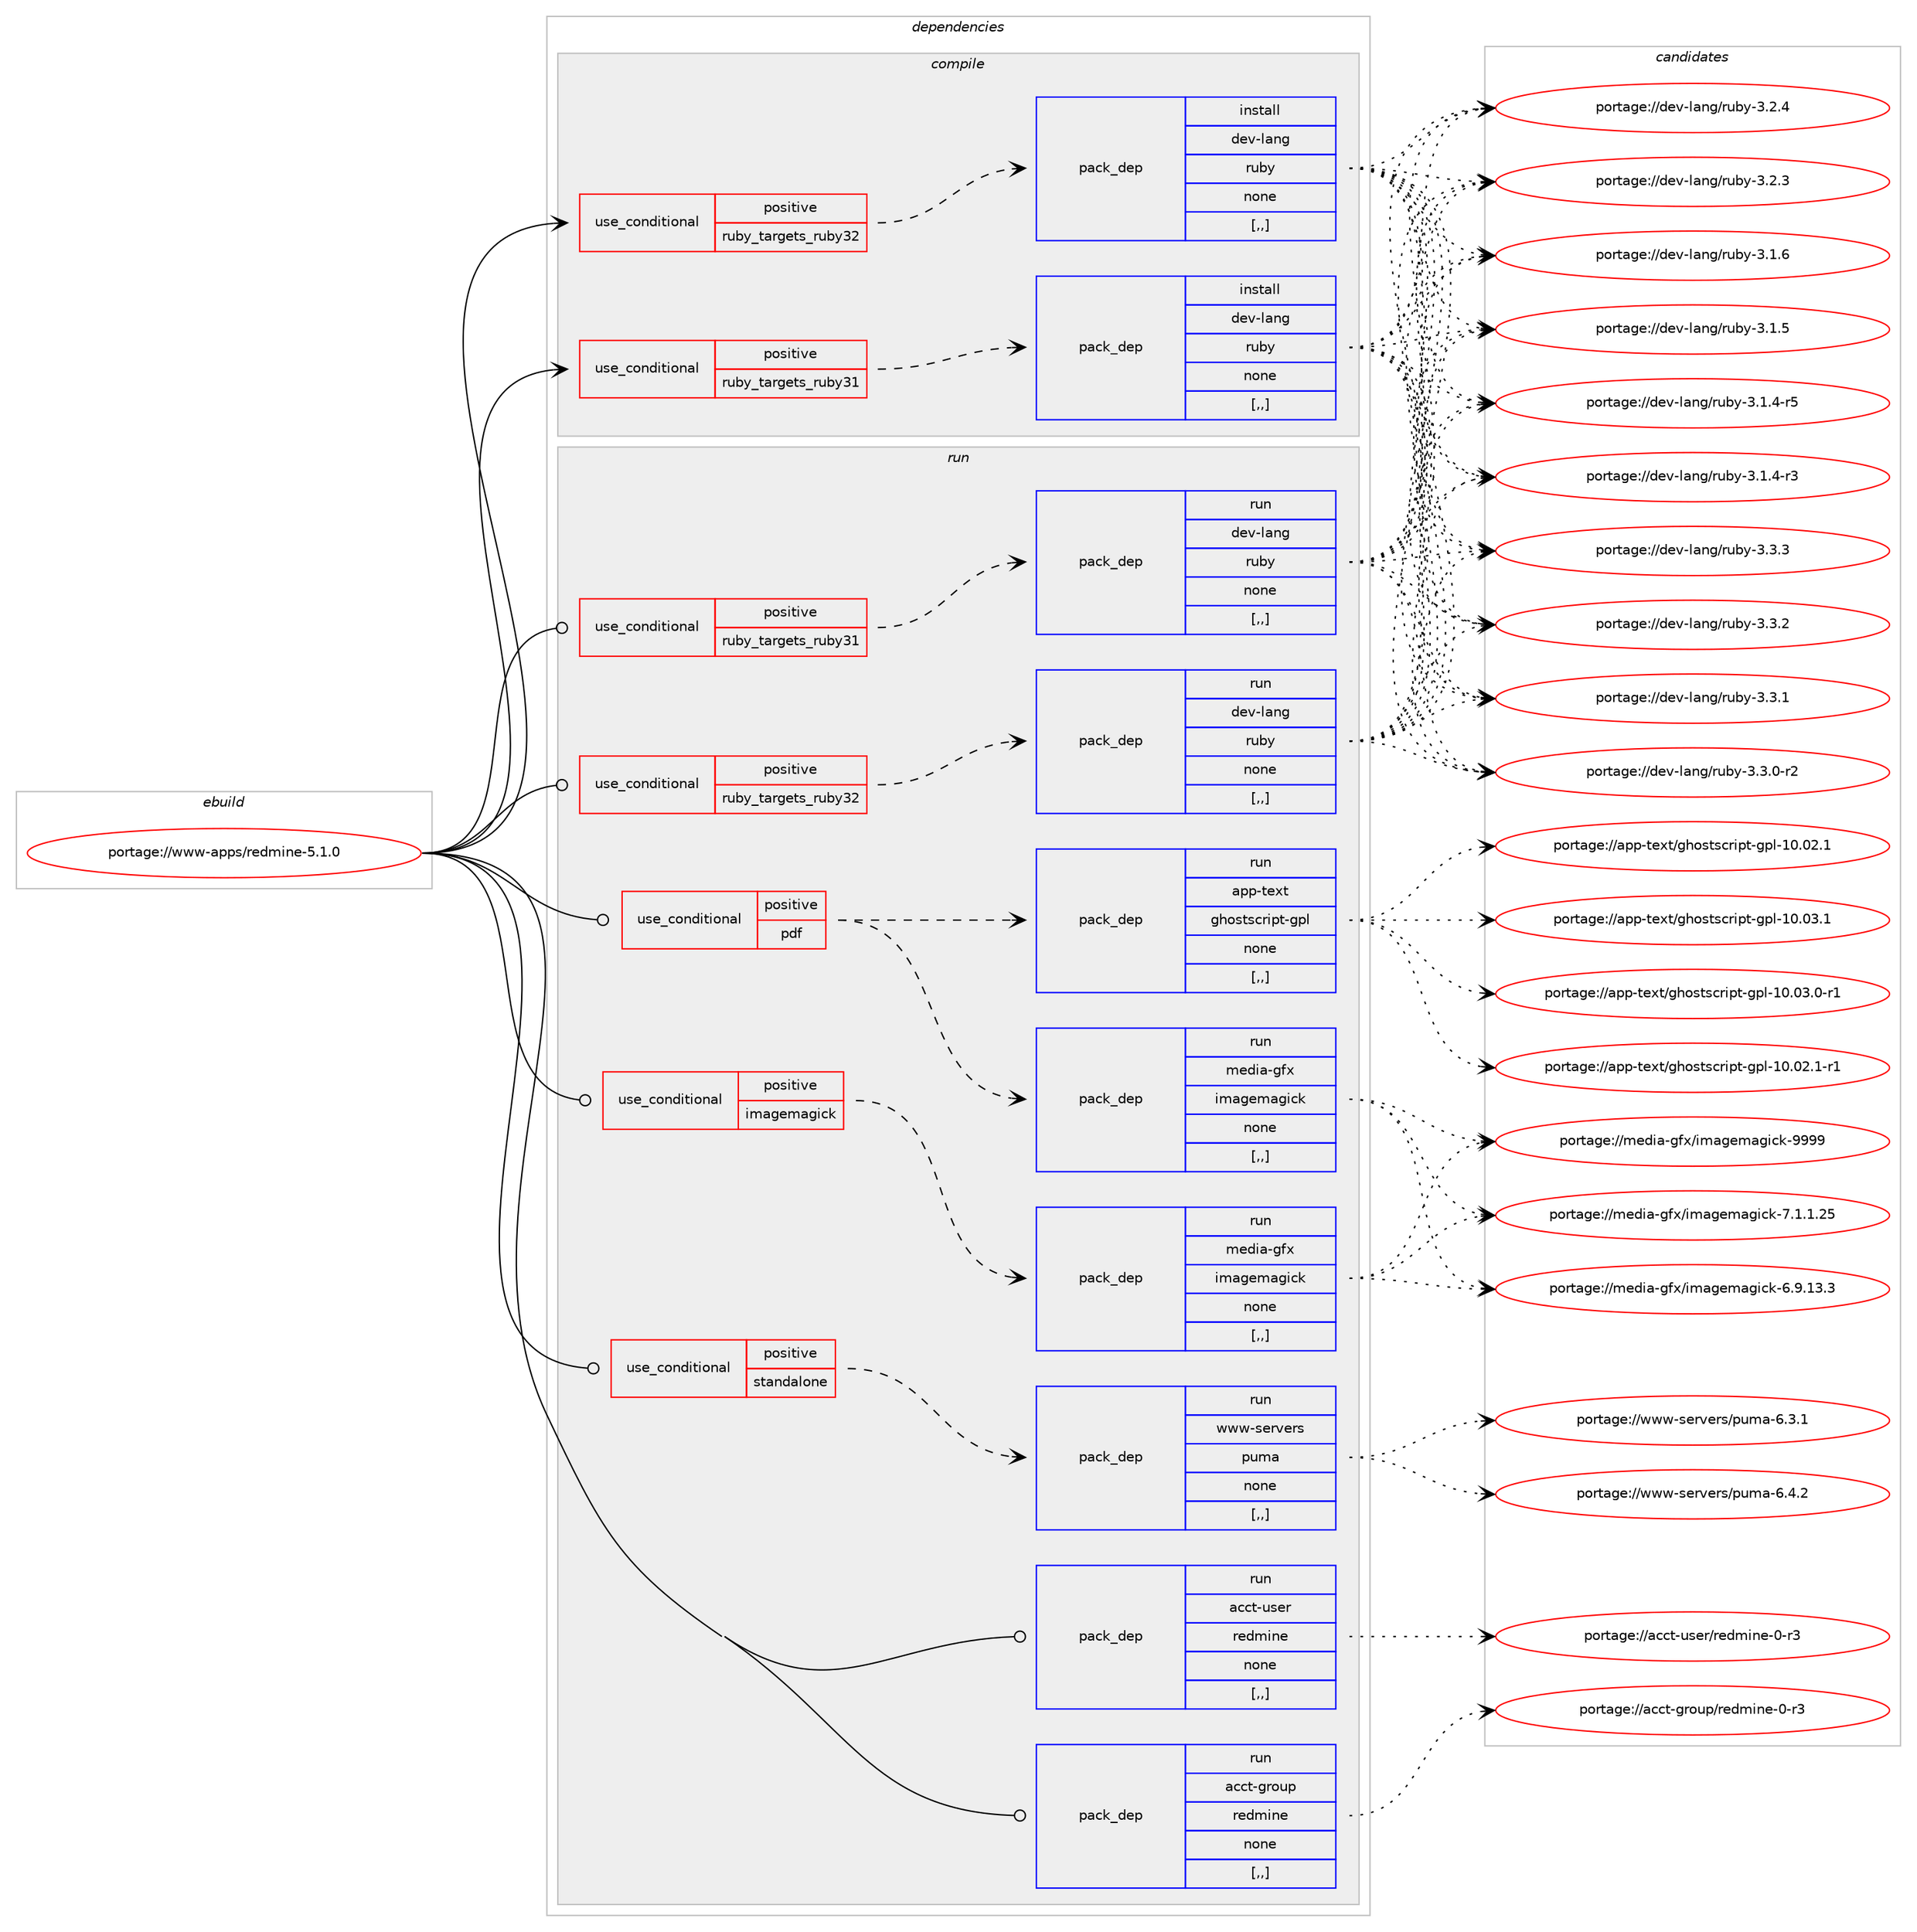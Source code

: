 digraph prolog {

# *************
# Graph options
# *************

newrank=true;
concentrate=true;
compound=true;
graph [rankdir=LR,fontname=Helvetica,fontsize=10,ranksep=1.5];#, ranksep=2.5, nodesep=0.2];
edge  [arrowhead=vee];
node  [fontname=Helvetica,fontsize=10];

# **********
# The ebuild
# **********

subgraph cluster_leftcol {
color=gray;
rank=same;
label=<<i>ebuild</i>>;
id [label="portage://www-apps/redmine-5.1.0", color=red, width=4, href="../www-apps/redmine-5.1.0.svg"];
}

# ****************
# The dependencies
# ****************

subgraph cluster_midcol {
color=gray;
label=<<i>dependencies</i>>;
subgraph cluster_compile {
fillcolor="#eeeeee";
style=filled;
label=<<i>compile</i>>;
subgraph cond798 {
dependency4783 [label=<<TABLE BORDER="0" CELLBORDER="1" CELLSPACING="0" CELLPADDING="4"><TR><TD ROWSPAN="3" CELLPADDING="10">use_conditional</TD></TR><TR><TD>positive</TD></TR><TR><TD>ruby_targets_ruby31</TD></TR></TABLE>>, shape=none, color=red];
subgraph pack3917 {
dependency4784 [label=<<TABLE BORDER="0" CELLBORDER="1" CELLSPACING="0" CELLPADDING="4" WIDTH="220"><TR><TD ROWSPAN="6" CELLPADDING="30">pack_dep</TD></TR><TR><TD WIDTH="110">install</TD></TR><TR><TD>dev-lang</TD></TR><TR><TD>ruby</TD></TR><TR><TD>none</TD></TR><TR><TD>[,,]</TD></TR></TABLE>>, shape=none, color=blue];
}
dependency4783:e -> dependency4784:w [weight=20,style="dashed",arrowhead="vee"];
}
id:e -> dependency4783:w [weight=20,style="solid",arrowhead="vee"];
subgraph cond799 {
dependency4785 [label=<<TABLE BORDER="0" CELLBORDER="1" CELLSPACING="0" CELLPADDING="4"><TR><TD ROWSPAN="3" CELLPADDING="10">use_conditional</TD></TR><TR><TD>positive</TD></TR><TR><TD>ruby_targets_ruby32</TD></TR></TABLE>>, shape=none, color=red];
subgraph pack3918 {
dependency4786 [label=<<TABLE BORDER="0" CELLBORDER="1" CELLSPACING="0" CELLPADDING="4" WIDTH="220"><TR><TD ROWSPAN="6" CELLPADDING="30">pack_dep</TD></TR><TR><TD WIDTH="110">install</TD></TR><TR><TD>dev-lang</TD></TR><TR><TD>ruby</TD></TR><TR><TD>none</TD></TR><TR><TD>[,,]</TD></TR></TABLE>>, shape=none, color=blue];
}
dependency4785:e -> dependency4786:w [weight=20,style="dashed",arrowhead="vee"];
}
id:e -> dependency4785:w [weight=20,style="solid",arrowhead="vee"];
}
subgraph cluster_compileandrun {
fillcolor="#eeeeee";
style=filled;
label=<<i>compile and run</i>>;
}
subgraph cluster_run {
fillcolor="#eeeeee";
style=filled;
label=<<i>run</i>>;
subgraph cond800 {
dependency4787 [label=<<TABLE BORDER="0" CELLBORDER="1" CELLSPACING="0" CELLPADDING="4"><TR><TD ROWSPAN="3" CELLPADDING="10">use_conditional</TD></TR><TR><TD>positive</TD></TR><TR><TD>imagemagick</TD></TR></TABLE>>, shape=none, color=red];
subgraph pack3919 {
dependency4788 [label=<<TABLE BORDER="0" CELLBORDER="1" CELLSPACING="0" CELLPADDING="4" WIDTH="220"><TR><TD ROWSPAN="6" CELLPADDING="30">pack_dep</TD></TR><TR><TD WIDTH="110">run</TD></TR><TR><TD>media-gfx</TD></TR><TR><TD>imagemagick</TD></TR><TR><TD>none</TD></TR><TR><TD>[,,]</TD></TR></TABLE>>, shape=none, color=blue];
}
dependency4787:e -> dependency4788:w [weight=20,style="dashed",arrowhead="vee"];
}
id:e -> dependency4787:w [weight=20,style="solid",arrowhead="odot"];
subgraph cond801 {
dependency4789 [label=<<TABLE BORDER="0" CELLBORDER="1" CELLSPACING="0" CELLPADDING="4"><TR><TD ROWSPAN="3" CELLPADDING="10">use_conditional</TD></TR><TR><TD>positive</TD></TR><TR><TD>pdf</TD></TR></TABLE>>, shape=none, color=red];
subgraph pack3920 {
dependency4790 [label=<<TABLE BORDER="0" CELLBORDER="1" CELLSPACING="0" CELLPADDING="4" WIDTH="220"><TR><TD ROWSPAN="6" CELLPADDING="30">pack_dep</TD></TR><TR><TD WIDTH="110">run</TD></TR><TR><TD>app-text</TD></TR><TR><TD>ghostscript-gpl</TD></TR><TR><TD>none</TD></TR><TR><TD>[,,]</TD></TR></TABLE>>, shape=none, color=blue];
}
dependency4789:e -> dependency4790:w [weight=20,style="dashed",arrowhead="vee"];
subgraph pack3921 {
dependency4791 [label=<<TABLE BORDER="0" CELLBORDER="1" CELLSPACING="0" CELLPADDING="4" WIDTH="220"><TR><TD ROWSPAN="6" CELLPADDING="30">pack_dep</TD></TR><TR><TD WIDTH="110">run</TD></TR><TR><TD>media-gfx</TD></TR><TR><TD>imagemagick</TD></TR><TR><TD>none</TD></TR><TR><TD>[,,]</TD></TR></TABLE>>, shape=none, color=blue];
}
dependency4789:e -> dependency4791:w [weight=20,style="dashed",arrowhead="vee"];
}
id:e -> dependency4789:w [weight=20,style="solid",arrowhead="odot"];
subgraph cond802 {
dependency4792 [label=<<TABLE BORDER="0" CELLBORDER="1" CELLSPACING="0" CELLPADDING="4"><TR><TD ROWSPAN="3" CELLPADDING="10">use_conditional</TD></TR><TR><TD>positive</TD></TR><TR><TD>ruby_targets_ruby31</TD></TR></TABLE>>, shape=none, color=red];
subgraph pack3922 {
dependency4793 [label=<<TABLE BORDER="0" CELLBORDER="1" CELLSPACING="0" CELLPADDING="4" WIDTH="220"><TR><TD ROWSPAN="6" CELLPADDING="30">pack_dep</TD></TR><TR><TD WIDTH="110">run</TD></TR><TR><TD>dev-lang</TD></TR><TR><TD>ruby</TD></TR><TR><TD>none</TD></TR><TR><TD>[,,]</TD></TR></TABLE>>, shape=none, color=blue];
}
dependency4792:e -> dependency4793:w [weight=20,style="dashed",arrowhead="vee"];
}
id:e -> dependency4792:w [weight=20,style="solid",arrowhead="odot"];
subgraph cond803 {
dependency4794 [label=<<TABLE BORDER="0" CELLBORDER="1" CELLSPACING="0" CELLPADDING="4"><TR><TD ROWSPAN="3" CELLPADDING="10">use_conditional</TD></TR><TR><TD>positive</TD></TR><TR><TD>ruby_targets_ruby32</TD></TR></TABLE>>, shape=none, color=red];
subgraph pack3923 {
dependency4795 [label=<<TABLE BORDER="0" CELLBORDER="1" CELLSPACING="0" CELLPADDING="4" WIDTH="220"><TR><TD ROWSPAN="6" CELLPADDING="30">pack_dep</TD></TR><TR><TD WIDTH="110">run</TD></TR><TR><TD>dev-lang</TD></TR><TR><TD>ruby</TD></TR><TR><TD>none</TD></TR><TR><TD>[,,]</TD></TR></TABLE>>, shape=none, color=blue];
}
dependency4794:e -> dependency4795:w [weight=20,style="dashed",arrowhead="vee"];
}
id:e -> dependency4794:w [weight=20,style="solid",arrowhead="odot"];
subgraph cond804 {
dependency4796 [label=<<TABLE BORDER="0" CELLBORDER="1" CELLSPACING="0" CELLPADDING="4"><TR><TD ROWSPAN="3" CELLPADDING="10">use_conditional</TD></TR><TR><TD>positive</TD></TR><TR><TD>standalone</TD></TR></TABLE>>, shape=none, color=red];
subgraph pack3924 {
dependency4797 [label=<<TABLE BORDER="0" CELLBORDER="1" CELLSPACING="0" CELLPADDING="4" WIDTH="220"><TR><TD ROWSPAN="6" CELLPADDING="30">pack_dep</TD></TR><TR><TD WIDTH="110">run</TD></TR><TR><TD>www-servers</TD></TR><TR><TD>puma</TD></TR><TR><TD>none</TD></TR><TR><TD>[,,]</TD></TR></TABLE>>, shape=none, color=blue];
}
dependency4796:e -> dependency4797:w [weight=20,style="dashed",arrowhead="vee"];
}
id:e -> dependency4796:w [weight=20,style="solid",arrowhead="odot"];
subgraph pack3925 {
dependency4798 [label=<<TABLE BORDER="0" CELLBORDER="1" CELLSPACING="0" CELLPADDING="4" WIDTH="220"><TR><TD ROWSPAN="6" CELLPADDING="30">pack_dep</TD></TR><TR><TD WIDTH="110">run</TD></TR><TR><TD>acct-group</TD></TR><TR><TD>redmine</TD></TR><TR><TD>none</TD></TR><TR><TD>[,,]</TD></TR></TABLE>>, shape=none, color=blue];
}
id:e -> dependency4798:w [weight=20,style="solid",arrowhead="odot"];
subgraph pack3926 {
dependency4799 [label=<<TABLE BORDER="0" CELLBORDER="1" CELLSPACING="0" CELLPADDING="4" WIDTH="220"><TR><TD ROWSPAN="6" CELLPADDING="30">pack_dep</TD></TR><TR><TD WIDTH="110">run</TD></TR><TR><TD>acct-user</TD></TR><TR><TD>redmine</TD></TR><TR><TD>none</TD></TR><TR><TD>[,,]</TD></TR></TABLE>>, shape=none, color=blue];
}
id:e -> dependency4799:w [weight=20,style="solid",arrowhead="odot"];
}
}

# **************
# The candidates
# **************

subgraph cluster_choices {
rank=same;
color=gray;
label=<<i>candidates</i>>;

subgraph choice3917 {
color=black;
nodesep=1;
choice10010111845108971101034711411798121455146514651 [label="portage://dev-lang/ruby-3.3.3", color=red, width=4,href="../dev-lang/ruby-3.3.3.svg"];
choice10010111845108971101034711411798121455146514650 [label="portage://dev-lang/ruby-3.3.2", color=red, width=4,href="../dev-lang/ruby-3.3.2.svg"];
choice10010111845108971101034711411798121455146514649 [label="portage://dev-lang/ruby-3.3.1", color=red, width=4,href="../dev-lang/ruby-3.3.1.svg"];
choice100101118451089711010347114117981214551465146484511450 [label="portage://dev-lang/ruby-3.3.0-r2", color=red, width=4,href="../dev-lang/ruby-3.3.0-r2.svg"];
choice10010111845108971101034711411798121455146504652 [label="portage://dev-lang/ruby-3.2.4", color=red, width=4,href="../dev-lang/ruby-3.2.4.svg"];
choice10010111845108971101034711411798121455146504651 [label="portage://dev-lang/ruby-3.2.3", color=red, width=4,href="../dev-lang/ruby-3.2.3.svg"];
choice10010111845108971101034711411798121455146494654 [label="portage://dev-lang/ruby-3.1.6", color=red, width=4,href="../dev-lang/ruby-3.1.6.svg"];
choice10010111845108971101034711411798121455146494653 [label="portage://dev-lang/ruby-3.1.5", color=red, width=4,href="../dev-lang/ruby-3.1.5.svg"];
choice100101118451089711010347114117981214551464946524511453 [label="portage://dev-lang/ruby-3.1.4-r5", color=red, width=4,href="../dev-lang/ruby-3.1.4-r5.svg"];
choice100101118451089711010347114117981214551464946524511451 [label="portage://dev-lang/ruby-3.1.4-r3", color=red, width=4,href="../dev-lang/ruby-3.1.4-r3.svg"];
dependency4784:e -> choice10010111845108971101034711411798121455146514651:w [style=dotted,weight="100"];
dependency4784:e -> choice10010111845108971101034711411798121455146514650:w [style=dotted,weight="100"];
dependency4784:e -> choice10010111845108971101034711411798121455146514649:w [style=dotted,weight="100"];
dependency4784:e -> choice100101118451089711010347114117981214551465146484511450:w [style=dotted,weight="100"];
dependency4784:e -> choice10010111845108971101034711411798121455146504652:w [style=dotted,weight="100"];
dependency4784:e -> choice10010111845108971101034711411798121455146504651:w [style=dotted,weight="100"];
dependency4784:e -> choice10010111845108971101034711411798121455146494654:w [style=dotted,weight="100"];
dependency4784:e -> choice10010111845108971101034711411798121455146494653:w [style=dotted,weight="100"];
dependency4784:e -> choice100101118451089711010347114117981214551464946524511453:w [style=dotted,weight="100"];
dependency4784:e -> choice100101118451089711010347114117981214551464946524511451:w [style=dotted,weight="100"];
}
subgraph choice3918 {
color=black;
nodesep=1;
choice10010111845108971101034711411798121455146514651 [label="portage://dev-lang/ruby-3.3.3", color=red, width=4,href="../dev-lang/ruby-3.3.3.svg"];
choice10010111845108971101034711411798121455146514650 [label="portage://dev-lang/ruby-3.3.2", color=red, width=4,href="../dev-lang/ruby-3.3.2.svg"];
choice10010111845108971101034711411798121455146514649 [label="portage://dev-lang/ruby-3.3.1", color=red, width=4,href="../dev-lang/ruby-3.3.1.svg"];
choice100101118451089711010347114117981214551465146484511450 [label="portage://dev-lang/ruby-3.3.0-r2", color=red, width=4,href="../dev-lang/ruby-3.3.0-r2.svg"];
choice10010111845108971101034711411798121455146504652 [label="portage://dev-lang/ruby-3.2.4", color=red, width=4,href="../dev-lang/ruby-3.2.4.svg"];
choice10010111845108971101034711411798121455146504651 [label="portage://dev-lang/ruby-3.2.3", color=red, width=4,href="../dev-lang/ruby-3.2.3.svg"];
choice10010111845108971101034711411798121455146494654 [label="portage://dev-lang/ruby-3.1.6", color=red, width=4,href="../dev-lang/ruby-3.1.6.svg"];
choice10010111845108971101034711411798121455146494653 [label="portage://dev-lang/ruby-3.1.5", color=red, width=4,href="../dev-lang/ruby-3.1.5.svg"];
choice100101118451089711010347114117981214551464946524511453 [label="portage://dev-lang/ruby-3.1.4-r5", color=red, width=4,href="../dev-lang/ruby-3.1.4-r5.svg"];
choice100101118451089711010347114117981214551464946524511451 [label="portage://dev-lang/ruby-3.1.4-r3", color=red, width=4,href="../dev-lang/ruby-3.1.4-r3.svg"];
dependency4786:e -> choice10010111845108971101034711411798121455146514651:w [style=dotted,weight="100"];
dependency4786:e -> choice10010111845108971101034711411798121455146514650:w [style=dotted,weight="100"];
dependency4786:e -> choice10010111845108971101034711411798121455146514649:w [style=dotted,weight="100"];
dependency4786:e -> choice100101118451089711010347114117981214551465146484511450:w [style=dotted,weight="100"];
dependency4786:e -> choice10010111845108971101034711411798121455146504652:w [style=dotted,weight="100"];
dependency4786:e -> choice10010111845108971101034711411798121455146504651:w [style=dotted,weight="100"];
dependency4786:e -> choice10010111845108971101034711411798121455146494654:w [style=dotted,weight="100"];
dependency4786:e -> choice10010111845108971101034711411798121455146494653:w [style=dotted,weight="100"];
dependency4786:e -> choice100101118451089711010347114117981214551464946524511453:w [style=dotted,weight="100"];
dependency4786:e -> choice100101118451089711010347114117981214551464946524511451:w [style=dotted,weight="100"];
}
subgraph choice3919 {
color=black;
nodesep=1;
choice1091011001059745103102120471051099710310110997103105991074557575757 [label="portage://media-gfx/imagemagick-9999", color=red, width=4,href="../media-gfx/imagemagick-9999.svg"];
choice109101100105974510310212047105109971031011099710310599107455546494649465053 [label="portage://media-gfx/imagemagick-7.1.1.25", color=red, width=4,href="../media-gfx/imagemagick-7.1.1.25.svg"];
choice109101100105974510310212047105109971031011099710310599107455446574649514651 [label="portage://media-gfx/imagemagick-6.9.13.3", color=red, width=4,href="../media-gfx/imagemagick-6.9.13.3.svg"];
dependency4788:e -> choice1091011001059745103102120471051099710310110997103105991074557575757:w [style=dotted,weight="100"];
dependency4788:e -> choice109101100105974510310212047105109971031011099710310599107455546494649465053:w [style=dotted,weight="100"];
dependency4788:e -> choice109101100105974510310212047105109971031011099710310599107455446574649514651:w [style=dotted,weight="100"];
}
subgraph choice3920 {
color=black;
nodesep=1;
choice97112112451161011201164710310411111511611599114105112116451031121084549484648514649 [label="portage://app-text/ghostscript-gpl-10.03.1", color=red, width=4,href="../app-text/ghostscript-gpl-10.03.1.svg"];
choice971121124511610112011647103104111115116115991141051121164510311210845494846485146484511449 [label="portage://app-text/ghostscript-gpl-10.03.0-r1", color=red, width=4,href="../app-text/ghostscript-gpl-10.03.0-r1.svg"];
choice971121124511610112011647103104111115116115991141051121164510311210845494846485046494511449 [label="portage://app-text/ghostscript-gpl-10.02.1-r1", color=red, width=4,href="../app-text/ghostscript-gpl-10.02.1-r1.svg"];
choice97112112451161011201164710310411111511611599114105112116451031121084549484648504649 [label="portage://app-text/ghostscript-gpl-10.02.1", color=red, width=4,href="../app-text/ghostscript-gpl-10.02.1.svg"];
dependency4790:e -> choice97112112451161011201164710310411111511611599114105112116451031121084549484648514649:w [style=dotted,weight="100"];
dependency4790:e -> choice971121124511610112011647103104111115116115991141051121164510311210845494846485146484511449:w [style=dotted,weight="100"];
dependency4790:e -> choice971121124511610112011647103104111115116115991141051121164510311210845494846485046494511449:w [style=dotted,weight="100"];
dependency4790:e -> choice97112112451161011201164710310411111511611599114105112116451031121084549484648504649:w [style=dotted,weight="100"];
}
subgraph choice3921 {
color=black;
nodesep=1;
choice1091011001059745103102120471051099710310110997103105991074557575757 [label="portage://media-gfx/imagemagick-9999", color=red, width=4,href="../media-gfx/imagemagick-9999.svg"];
choice109101100105974510310212047105109971031011099710310599107455546494649465053 [label="portage://media-gfx/imagemagick-7.1.1.25", color=red, width=4,href="../media-gfx/imagemagick-7.1.1.25.svg"];
choice109101100105974510310212047105109971031011099710310599107455446574649514651 [label="portage://media-gfx/imagemagick-6.9.13.3", color=red, width=4,href="../media-gfx/imagemagick-6.9.13.3.svg"];
dependency4791:e -> choice1091011001059745103102120471051099710310110997103105991074557575757:w [style=dotted,weight="100"];
dependency4791:e -> choice109101100105974510310212047105109971031011099710310599107455546494649465053:w [style=dotted,weight="100"];
dependency4791:e -> choice109101100105974510310212047105109971031011099710310599107455446574649514651:w [style=dotted,weight="100"];
}
subgraph choice3922 {
color=black;
nodesep=1;
choice10010111845108971101034711411798121455146514651 [label="portage://dev-lang/ruby-3.3.3", color=red, width=4,href="../dev-lang/ruby-3.3.3.svg"];
choice10010111845108971101034711411798121455146514650 [label="portage://dev-lang/ruby-3.3.2", color=red, width=4,href="../dev-lang/ruby-3.3.2.svg"];
choice10010111845108971101034711411798121455146514649 [label="portage://dev-lang/ruby-3.3.1", color=red, width=4,href="../dev-lang/ruby-3.3.1.svg"];
choice100101118451089711010347114117981214551465146484511450 [label="portage://dev-lang/ruby-3.3.0-r2", color=red, width=4,href="../dev-lang/ruby-3.3.0-r2.svg"];
choice10010111845108971101034711411798121455146504652 [label="portage://dev-lang/ruby-3.2.4", color=red, width=4,href="../dev-lang/ruby-3.2.4.svg"];
choice10010111845108971101034711411798121455146504651 [label="portage://dev-lang/ruby-3.2.3", color=red, width=4,href="../dev-lang/ruby-3.2.3.svg"];
choice10010111845108971101034711411798121455146494654 [label="portage://dev-lang/ruby-3.1.6", color=red, width=4,href="../dev-lang/ruby-3.1.6.svg"];
choice10010111845108971101034711411798121455146494653 [label="portage://dev-lang/ruby-3.1.5", color=red, width=4,href="../dev-lang/ruby-3.1.5.svg"];
choice100101118451089711010347114117981214551464946524511453 [label="portage://dev-lang/ruby-3.1.4-r5", color=red, width=4,href="../dev-lang/ruby-3.1.4-r5.svg"];
choice100101118451089711010347114117981214551464946524511451 [label="portage://dev-lang/ruby-3.1.4-r3", color=red, width=4,href="../dev-lang/ruby-3.1.4-r3.svg"];
dependency4793:e -> choice10010111845108971101034711411798121455146514651:w [style=dotted,weight="100"];
dependency4793:e -> choice10010111845108971101034711411798121455146514650:w [style=dotted,weight="100"];
dependency4793:e -> choice10010111845108971101034711411798121455146514649:w [style=dotted,weight="100"];
dependency4793:e -> choice100101118451089711010347114117981214551465146484511450:w [style=dotted,weight="100"];
dependency4793:e -> choice10010111845108971101034711411798121455146504652:w [style=dotted,weight="100"];
dependency4793:e -> choice10010111845108971101034711411798121455146504651:w [style=dotted,weight="100"];
dependency4793:e -> choice10010111845108971101034711411798121455146494654:w [style=dotted,weight="100"];
dependency4793:e -> choice10010111845108971101034711411798121455146494653:w [style=dotted,weight="100"];
dependency4793:e -> choice100101118451089711010347114117981214551464946524511453:w [style=dotted,weight="100"];
dependency4793:e -> choice100101118451089711010347114117981214551464946524511451:w [style=dotted,weight="100"];
}
subgraph choice3923 {
color=black;
nodesep=1;
choice10010111845108971101034711411798121455146514651 [label="portage://dev-lang/ruby-3.3.3", color=red, width=4,href="../dev-lang/ruby-3.3.3.svg"];
choice10010111845108971101034711411798121455146514650 [label="portage://dev-lang/ruby-3.3.2", color=red, width=4,href="../dev-lang/ruby-3.3.2.svg"];
choice10010111845108971101034711411798121455146514649 [label="portage://dev-lang/ruby-3.3.1", color=red, width=4,href="../dev-lang/ruby-3.3.1.svg"];
choice100101118451089711010347114117981214551465146484511450 [label="portage://dev-lang/ruby-3.3.0-r2", color=red, width=4,href="../dev-lang/ruby-3.3.0-r2.svg"];
choice10010111845108971101034711411798121455146504652 [label="portage://dev-lang/ruby-3.2.4", color=red, width=4,href="../dev-lang/ruby-3.2.4.svg"];
choice10010111845108971101034711411798121455146504651 [label="portage://dev-lang/ruby-3.2.3", color=red, width=4,href="../dev-lang/ruby-3.2.3.svg"];
choice10010111845108971101034711411798121455146494654 [label="portage://dev-lang/ruby-3.1.6", color=red, width=4,href="../dev-lang/ruby-3.1.6.svg"];
choice10010111845108971101034711411798121455146494653 [label="portage://dev-lang/ruby-3.1.5", color=red, width=4,href="../dev-lang/ruby-3.1.5.svg"];
choice100101118451089711010347114117981214551464946524511453 [label="portage://dev-lang/ruby-3.1.4-r5", color=red, width=4,href="../dev-lang/ruby-3.1.4-r5.svg"];
choice100101118451089711010347114117981214551464946524511451 [label="portage://dev-lang/ruby-3.1.4-r3", color=red, width=4,href="../dev-lang/ruby-3.1.4-r3.svg"];
dependency4795:e -> choice10010111845108971101034711411798121455146514651:w [style=dotted,weight="100"];
dependency4795:e -> choice10010111845108971101034711411798121455146514650:w [style=dotted,weight="100"];
dependency4795:e -> choice10010111845108971101034711411798121455146514649:w [style=dotted,weight="100"];
dependency4795:e -> choice100101118451089711010347114117981214551465146484511450:w [style=dotted,weight="100"];
dependency4795:e -> choice10010111845108971101034711411798121455146504652:w [style=dotted,weight="100"];
dependency4795:e -> choice10010111845108971101034711411798121455146504651:w [style=dotted,weight="100"];
dependency4795:e -> choice10010111845108971101034711411798121455146494654:w [style=dotted,weight="100"];
dependency4795:e -> choice10010111845108971101034711411798121455146494653:w [style=dotted,weight="100"];
dependency4795:e -> choice100101118451089711010347114117981214551464946524511453:w [style=dotted,weight="100"];
dependency4795:e -> choice100101118451089711010347114117981214551464946524511451:w [style=dotted,weight="100"];
}
subgraph choice3924 {
color=black;
nodesep=1;
choice119119119451151011141181011141154711211710997455446524650 [label="portage://www-servers/puma-6.4.2", color=red, width=4,href="../www-servers/puma-6.4.2.svg"];
choice119119119451151011141181011141154711211710997455446514649 [label="portage://www-servers/puma-6.3.1", color=red, width=4,href="../www-servers/puma-6.3.1.svg"];
dependency4797:e -> choice119119119451151011141181011141154711211710997455446524650:w [style=dotted,weight="100"];
dependency4797:e -> choice119119119451151011141181011141154711211710997455446514649:w [style=dotted,weight="100"];
}
subgraph choice3925 {
color=black;
nodesep=1;
choice979999116451031141111171124711410110010910511010145484511451 [label="portage://acct-group/redmine-0-r3", color=red, width=4,href="../acct-group/redmine-0-r3.svg"];
dependency4798:e -> choice979999116451031141111171124711410110010910511010145484511451:w [style=dotted,weight="100"];
}
subgraph choice3926 {
color=black;
nodesep=1;
choice979999116451171151011144711410110010910511010145484511451 [label="portage://acct-user/redmine-0-r3", color=red, width=4,href="../acct-user/redmine-0-r3.svg"];
dependency4799:e -> choice979999116451171151011144711410110010910511010145484511451:w [style=dotted,weight="100"];
}
}

}

